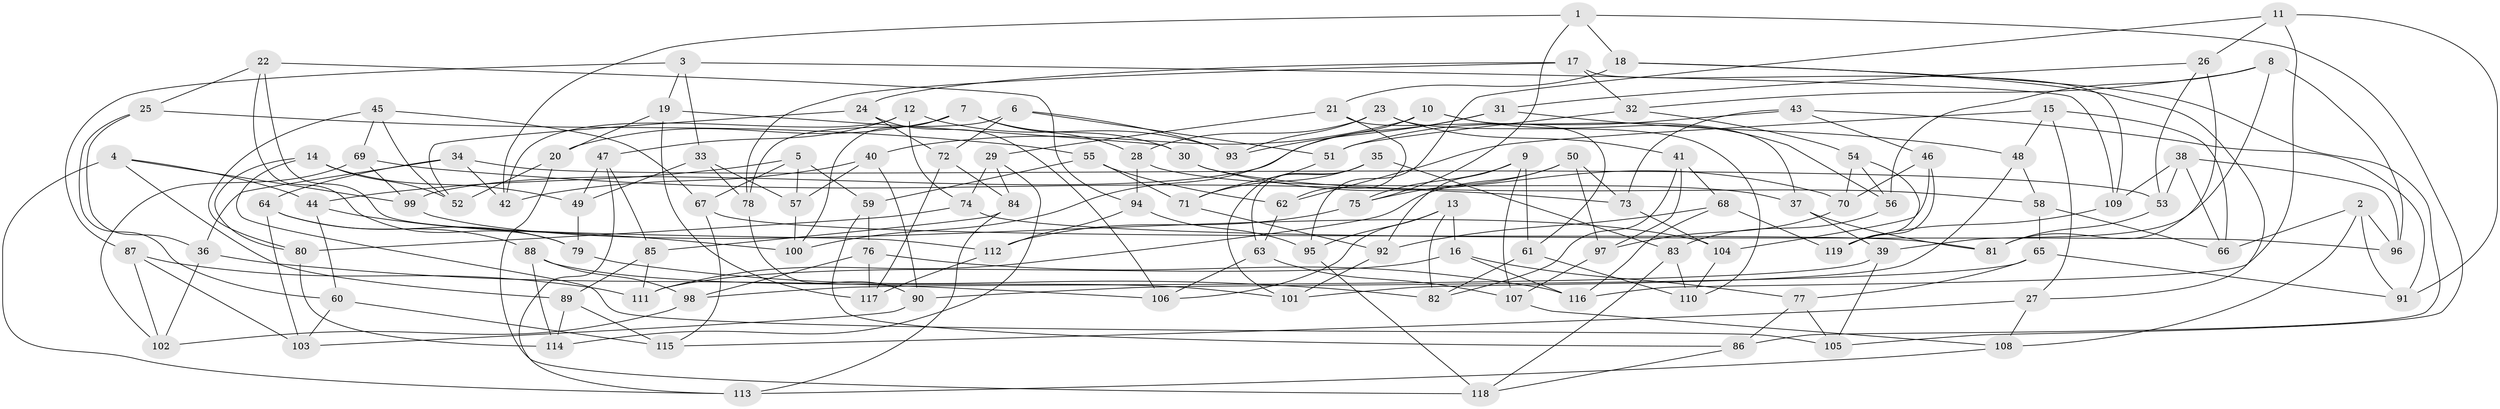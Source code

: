 // coarse degree distribution, {4: 0.4406779661016949, 6: 0.1864406779661017, 10: 0.01694915254237288, 7: 0.0847457627118644, 8: 0.1864406779661017, 9: 0.05084745762711865, 3: 0.01694915254237288, 11: 0.01694915254237288}
// Generated by graph-tools (version 1.1) at 2025/20/03/04/25 18:20:34]
// undirected, 119 vertices, 238 edges
graph export_dot {
graph [start="1"]
  node [color=gray90,style=filled];
  1;
  2;
  3;
  4;
  5;
  6;
  7;
  8;
  9;
  10;
  11;
  12;
  13;
  14;
  15;
  16;
  17;
  18;
  19;
  20;
  21;
  22;
  23;
  24;
  25;
  26;
  27;
  28;
  29;
  30;
  31;
  32;
  33;
  34;
  35;
  36;
  37;
  38;
  39;
  40;
  41;
  42;
  43;
  44;
  45;
  46;
  47;
  48;
  49;
  50;
  51;
  52;
  53;
  54;
  55;
  56;
  57;
  58;
  59;
  60;
  61;
  62;
  63;
  64;
  65;
  66;
  67;
  68;
  69;
  70;
  71;
  72;
  73;
  74;
  75;
  76;
  77;
  78;
  79;
  80;
  81;
  82;
  83;
  84;
  85;
  86;
  87;
  88;
  89;
  90;
  91;
  92;
  93;
  94;
  95;
  96;
  97;
  98;
  99;
  100;
  101;
  102;
  103;
  104;
  105;
  106;
  107;
  108;
  109;
  110;
  111;
  112;
  113;
  114;
  115;
  116;
  117;
  118;
  119;
  1 -- 18;
  1 -- 75;
  1 -- 42;
  1 -- 105;
  2 -- 96;
  2 -- 91;
  2 -- 66;
  2 -- 108;
  3 -- 109;
  3 -- 33;
  3 -- 19;
  3 -- 87;
  4 -- 99;
  4 -- 89;
  4 -- 113;
  4 -- 44;
  5 -- 57;
  5 -- 59;
  5 -- 44;
  5 -- 67;
  6 -- 51;
  6 -- 78;
  6 -- 93;
  6 -- 72;
  7 -- 100;
  7 -- 20;
  7 -- 28;
  7 -- 30;
  8 -- 39;
  8 -- 56;
  8 -- 32;
  8 -- 96;
  9 -- 92;
  9 -- 61;
  9 -- 75;
  9 -- 107;
  10 -- 56;
  10 -- 40;
  10 -- 100;
  10 -- 37;
  11 -- 116;
  11 -- 95;
  11 -- 26;
  11 -- 91;
  12 -- 42;
  12 -- 74;
  12 -- 93;
  12 -- 47;
  13 -- 16;
  13 -- 95;
  13 -- 82;
  13 -- 106;
  14 -- 80;
  14 -- 105;
  14 -- 52;
  14 -- 49;
  15 -- 27;
  15 -- 62;
  15 -- 66;
  15 -- 48;
  16 -- 77;
  16 -- 111;
  16 -- 116;
  17 -- 78;
  17 -- 32;
  17 -- 109;
  17 -- 24;
  18 -- 21;
  18 -- 86;
  18 -- 27;
  19 -- 117;
  19 -- 20;
  19 -- 30;
  20 -- 118;
  20 -- 52;
  21 -- 62;
  21 -- 61;
  21 -- 29;
  22 -- 79;
  22 -- 94;
  22 -- 112;
  22 -- 25;
  23 -- 93;
  23 -- 110;
  23 -- 28;
  23 -- 41;
  24 -- 52;
  24 -- 106;
  24 -- 72;
  25 -- 55;
  25 -- 60;
  25 -- 36;
  26 -- 53;
  26 -- 31;
  26 -- 81;
  27 -- 115;
  27 -- 108;
  28 -- 94;
  28 -- 37;
  29 -- 114;
  29 -- 84;
  29 -- 74;
  30 -- 58;
  30 -- 70;
  31 -- 48;
  31 -- 93;
  31 -- 99;
  32 -- 51;
  32 -- 54;
  33 -- 49;
  33 -- 78;
  33 -- 57;
  34 -- 64;
  34 -- 36;
  34 -- 53;
  34 -- 42;
  35 -- 83;
  35 -- 101;
  35 -- 71;
  35 -- 63;
  36 -- 106;
  36 -- 102;
  37 -- 39;
  37 -- 81;
  38 -- 109;
  38 -- 96;
  38 -- 66;
  38 -- 53;
  39 -- 105;
  39 -- 98;
  40 -- 42;
  40 -- 90;
  40 -- 57;
  41 -- 82;
  41 -- 68;
  41 -- 97;
  43 -- 46;
  43 -- 51;
  43 -- 73;
  43 -- 91;
  44 -- 100;
  44 -- 60;
  45 -- 80;
  45 -- 69;
  45 -- 67;
  45 -- 52;
  46 -- 119;
  46 -- 70;
  46 -- 104;
  47 -- 85;
  47 -- 49;
  47 -- 113;
  48 -- 58;
  48 -- 101;
  49 -- 79;
  50 -- 75;
  50 -- 73;
  50 -- 111;
  50 -- 97;
  51 -- 71;
  53 -- 81;
  54 -- 119;
  54 -- 70;
  54 -- 56;
  55 -- 59;
  55 -- 62;
  55 -- 71;
  56 -- 83;
  57 -- 100;
  58 -- 66;
  58 -- 65;
  59 -- 86;
  59 -- 76;
  60 -- 115;
  60 -- 103;
  61 -- 110;
  61 -- 82;
  62 -- 63;
  63 -- 107;
  63 -- 106;
  64 -- 79;
  64 -- 103;
  64 -- 88;
  65 -- 90;
  65 -- 77;
  65 -- 91;
  67 -- 81;
  67 -- 115;
  68 -- 92;
  68 -- 116;
  68 -- 119;
  69 -- 99;
  69 -- 102;
  69 -- 73;
  70 -- 97;
  71 -- 92;
  72 -- 84;
  72 -- 117;
  73 -- 104;
  74 -- 80;
  74 -- 96;
  75 -- 112;
  76 -- 98;
  76 -- 116;
  76 -- 117;
  77 -- 86;
  77 -- 105;
  78 -- 90;
  79 -- 82;
  80 -- 114;
  83 -- 110;
  83 -- 118;
  84 -- 85;
  84 -- 113;
  85 -- 89;
  85 -- 111;
  86 -- 118;
  87 -- 102;
  87 -- 103;
  87 -- 111;
  88 -- 101;
  88 -- 114;
  88 -- 98;
  89 -- 114;
  89 -- 115;
  90 -- 103;
  92 -- 101;
  94 -- 95;
  94 -- 112;
  95 -- 118;
  97 -- 107;
  98 -- 102;
  99 -- 104;
  104 -- 110;
  107 -- 108;
  108 -- 113;
  109 -- 119;
  112 -- 117;
}
